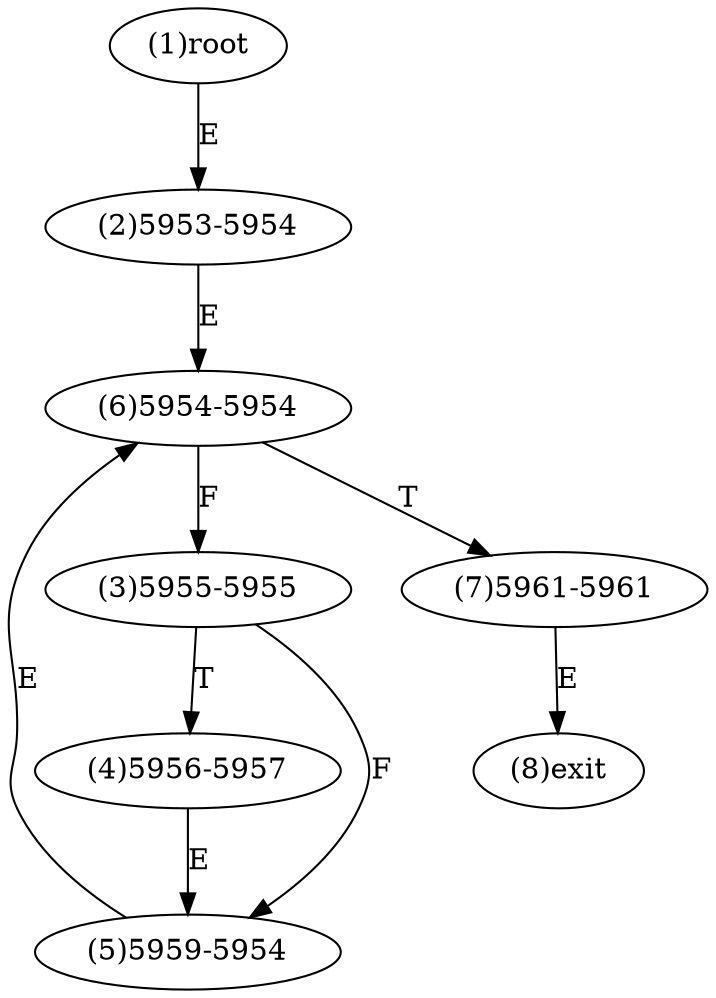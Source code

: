 digraph "" { 
1[ label="(1)root"];
2[ label="(2)5953-5954"];
3[ label="(3)5955-5955"];
4[ label="(4)5956-5957"];
5[ label="(5)5959-5954"];
6[ label="(6)5954-5954"];
7[ label="(7)5961-5961"];
8[ label="(8)exit"];
1->2[ label="E"];
2->6[ label="E"];
3->5[ label="F"];
3->4[ label="T"];
4->5[ label="E"];
5->6[ label="E"];
6->3[ label="F"];
6->7[ label="T"];
7->8[ label="E"];
}
